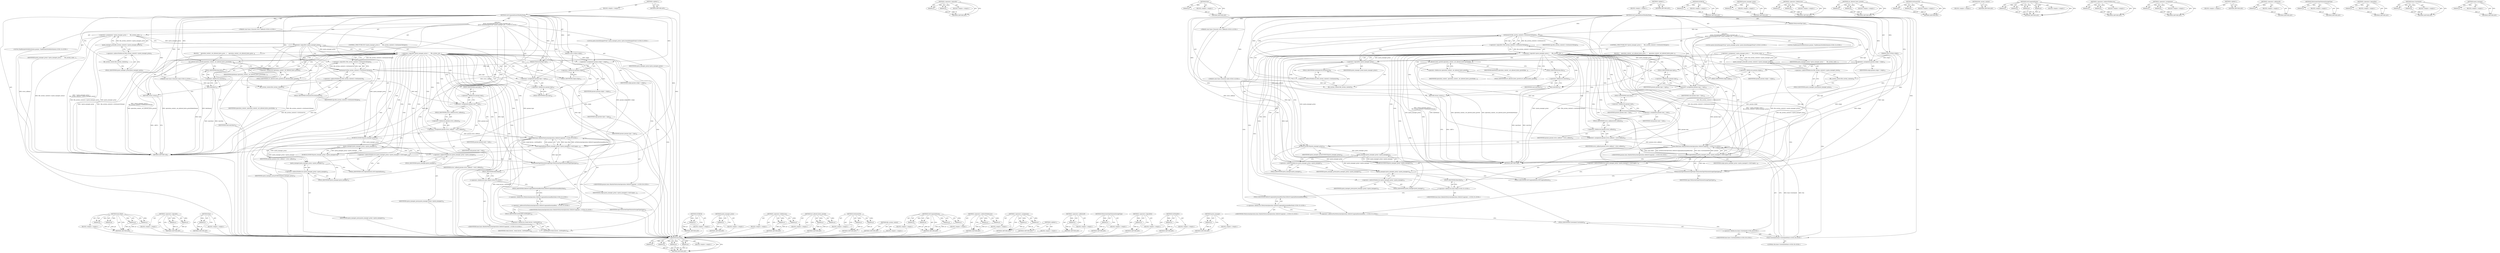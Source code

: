 digraph "quota_manager" {
vulnerable_185 [label=<(METHOD,base.Bind)>];
vulnerable_186 [label=<(PARAM,p1)>];
vulnerable_187 [label=<(PARAM,p2)>];
vulnerable_188 [label=<(PARAM,p3)>];
vulnerable_189 [label=<(PARAM,p4)>];
vulnerable_190 [label=<(BLOCK,&lt;empty&gt;,&lt;empty&gt;)>];
vulnerable_191 [label=<(METHOD_RETURN,ANY)>];
vulnerable_138 [label=<(METHOD,&lt;operator&gt;.logicalOr)>];
vulnerable_139 [label=<(PARAM,p1)>];
vulnerable_140 [label=<(PARAM,p2)>];
vulnerable_141 [label=<(BLOCK,&lt;empty&gt;,&lt;empty&gt;)>];
vulnerable_142 [label=<(METHOD_RETURN,ANY)>];
vulnerable_162 [label=<(METHOD,Run)>];
vulnerable_163 [label=<(PARAM,p1)>];
vulnerable_164 [label=<(BLOCK,&lt;empty&gt;,&lt;empty&gt;)>];
vulnerable_165 [label=<(METHOD_RETURN,ANY)>];
vulnerable_6 [label=<(METHOD,&lt;global&gt;)<SUB>1</SUB>>];
vulnerable_7 [label=<(BLOCK,&lt;empty&gt;,&lt;empty&gt;)<SUB>1</SUB>>];
vulnerable_8 [label=<(METHOD,GetUsageAndQuotaThenRunTask)<SUB>1</SUB>>];
vulnerable_9 [label=<(PARAM,const GURL&amp; origin)<SUB>2</SUB>>];
vulnerable_10 [label=<(PARAM,FileSystemType type)<SUB>2</SUB>>];
vulnerable_11 [label="<(PARAM,const base::Closure&amp; task)<SUB>3</SUB>>"];
vulnerable_12 [label="<(PARAM,const base::Closure&amp; error_callback)<SUB>4</SUB>>"];
vulnerable_13 [label="<(BLOCK,{
  quota::QuotaManagerProxy* quota_manager_pro...,{
  quota::QuotaManagerProxy* quota_manager_pro...)<SUB>4</SUB>>"];
vulnerable_14 [label="<(LOCAL,quota.QuotaManagerProxy* quota_manager_proxy: quota.QuotaManagerProxy*)<SUB>5</SUB>>"];
vulnerable_15 [label=<(&lt;operator&gt;.assignment,* quota_manager_proxy =
      file_system_conte...)<SUB>5</SUB>>];
vulnerable_16 [label=<(IDENTIFIER,quota_manager_proxy,* quota_manager_proxy =
      file_system_conte...)<SUB>5</SUB>>];
vulnerable_17 [label=<(quota_manager_proxy,file_system_context()-&gt;quota_manager_proxy())<SUB>6</SUB>>];
vulnerable_18 [label=<(&lt;operator&gt;.indirectFieldAccess,file_system_context()-&gt;quota_manager_proxy)<SUB>6</SUB>>];
vulnerable_19 [label=<(file_system_context,file_system_context())<SUB>6</SUB>>];
vulnerable_20 [label=<(FIELD_IDENTIFIER,quota_manager_proxy,quota_manager_proxy)<SUB>6</SUB>>];
vulnerable_21 [label=<(CONTROL_STRUCTURE,IF,if (!quota_manager_proxy ||
      !file_system_context()-&gt;GetQuotaUtil(type)))<SUB>7</SUB>>];
vulnerable_22 [label=<(&lt;operator&gt;.logicalOr,!quota_manager_proxy ||
      !file_system_cont...)<SUB>7</SUB>>];
vulnerable_23 [label=<(&lt;operator&gt;.logicalNot,!quota_manager_proxy)<SUB>7</SUB>>];
vulnerable_24 [label=<(IDENTIFIER,quota_manager_proxy,!quota_manager_proxy)<SUB>7</SUB>>];
vulnerable_25 [label=<(&lt;operator&gt;.logicalNot,!file_system_context()-&gt;GetQuotaUtil(type))<SUB>8</SUB>>];
vulnerable_26 [label=<(GetQuotaUtil,file_system_context()-&gt;GetQuotaUtil(type))<SUB>8</SUB>>];
vulnerable_27 [label=<(&lt;operator&gt;.indirectFieldAccess,file_system_context()-&gt;GetQuotaUtil)<SUB>8</SUB>>];
vulnerable_28 [label=<(file_system_context,file_system_context())<SUB>8</SUB>>];
vulnerable_29 [label=<(FIELD_IDENTIFIER,GetQuotaUtil,GetQuotaUtil)<SUB>8</SUB>>];
vulnerable_30 [label=<(IDENTIFIER,type,file_system_context()-&gt;GetQuotaUtil(type))<SUB>8</SUB>>];
vulnerable_31 [label=<(BLOCK,{
    operation_context_.set_allowed_bytes_grow...,{
    operation_context_.set_allowed_bytes_grow...)<SUB>8</SUB>>];
vulnerable_32 [label=<(set_allowed_bytes_growth,operation_context_.set_allowed_bytes_growth(kin...)<SUB>9</SUB>>];
vulnerable_33 [label=<(&lt;operator&gt;.fieldAccess,operation_context_.set_allowed_bytes_growth)<SUB>9</SUB>>];
vulnerable_34 [label=<(IDENTIFIER,operation_context_,operation_context_.set_allowed_bytes_growth(kin...)<SUB>9</SUB>>];
vulnerable_35 [label=<(FIELD_IDENTIFIER,set_allowed_bytes_growth,set_allowed_bytes_growth)<SUB>9</SUB>>];
vulnerable_36 [label=<(IDENTIFIER,kint64max,operation_context_.set_allowed_bytes_growth(kin...)<SUB>9</SUB>>];
vulnerable_37 [label=<(Run,task.Run())<SUB>10</SUB>>];
vulnerable_38 [label=<(&lt;operator&gt;.fieldAccess,task.Run)<SUB>10</SUB>>];
vulnerable_39 [label=<(IDENTIFIER,task,task.Run())<SUB>10</SUB>>];
vulnerable_40 [label=<(FIELD_IDENTIFIER,Run,Run)<SUB>10</SUB>>];
vulnerable_41 [label=<(RETURN,return;,return;)<SUB>11</SUB>>];
vulnerable_42 [label="<(LOCAL,TaskParamsForDidGetQuota params: TaskParamsForDidGetQuota)<SUB>14</SUB>>"];
vulnerable_43 [label=<(&lt;operator&gt;.assignment,params.origin = origin)<SUB>15</SUB>>];
vulnerable_44 [label=<(&lt;operator&gt;.fieldAccess,params.origin)<SUB>15</SUB>>];
vulnerable_45 [label=<(IDENTIFIER,params,params.origin = origin)<SUB>15</SUB>>];
vulnerable_46 [label=<(FIELD_IDENTIFIER,origin,origin)<SUB>15</SUB>>];
vulnerable_47 [label=<(IDENTIFIER,origin,params.origin = origin)<SUB>15</SUB>>];
vulnerable_48 [label=<(&lt;operator&gt;.assignment,params.type = type)<SUB>16</SUB>>];
vulnerable_49 [label=<(&lt;operator&gt;.fieldAccess,params.type)<SUB>16</SUB>>];
vulnerable_50 [label=<(IDENTIFIER,params,params.type = type)<SUB>16</SUB>>];
vulnerable_51 [label=<(FIELD_IDENTIFIER,type,type)<SUB>16</SUB>>];
vulnerable_52 [label=<(IDENTIFIER,type,params.type = type)<SUB>16</SUB>>];
vulnerable_53 [label=<(&lt;operator&gt;.assignment,params.task = task)<SUB>17</SUB>>];
vulnerable_54 [label=<(&lt;operator&gt;.fieldAccess,params.task)<SUB>17</SUB>>];
vulnerable_55 [label=<(IDENTIFIER,params,params.task = task)<SUB>17</SUB>>];
vulnerable_56 [label=<(FIELD_IDENTIFIER,task,task)<SUB>17</SUB>>];
vulnerable_57 [label=<(IDENTIFIER,task,params.task = task)<SUB>17</SUB>>];
vulnerable_58 [label=<(&lt;operator&gt;.assignment,params.error_callback = error_callback)<SUB>18</SUB>>];
vulnerable_59 [label=<(&lt;operator&gt;.fieldAccess,params.error_callback)<SUB>18</SUB>>];
vulnerable_60 [label=<(IDENTIFIER,params,params.error_callback = error_callback)<SUB>18</SUB>>];
vulnerable_61 [label=<(FIELD_IDENTIFIER,error_callback,error_callback)<SUB>18</SUB>>];
vulnerable_62 [label=<(IDENTIFIER,error_callback,params.error_callback = error_callback)<SUB>18</SUB>>];
vulnerable_63 [label=<(DCHECK,DCHECK(quota_manager_proxy))<SUB>20</SUB>>];
vulnerable_64 [label=<(IDENTIFIER,quota_manager_proxy,DCHECK(quota_manager_proxy))<SUB>20</SUB>>];
vulnerable_65 [label=<(DCHECK,DCHECK(quota_manager_proxy-&gt;quota_manager()))<SUB>21</SUB>>];
vulnerable_66 [label=<(quota_manager,quota_manager_proxy-&gt;quota_manager())<SUB>21</SUB>>];
vulnerable_67 [label=<(&lt;operator&gt;.indirectFieldAccess,quota_manager_proxy-&gt;quota_manager)<SUB>21</SUB>>];
vulnerable_68 [label=<(IDENTIFIER,quota_manager_proxy,quota_manager_proxy-&gt;quota_manager())<SUB>21</SUB>>];
vulnerable_69 [label=<(FIELD_IDENTIFIER,quota_manager,quota_manager)<SUB>21</SUB>>];
vulnerable_70 [label=<(GetUsageAndQuota,quota_manager_proxy-&gt;quota_manager()-&gt;GetUsageA...)<SUB>22</SUB>>];
vulnerable_71 [label=<(&lt;operator&gt;.indirectFieldAccess,quota_manager_proxy-&gt;quota_manager()-&gt;GetUsageA...)<SUB>22</SUB>>];
vulnerable_72 [label=<(quota_manager,quota_manager_proxy-&gt;quota_manager())<SUB>22</SUB>>];
vulnerable_73 [label=<(&lt;operator&gt;.indirectFieldAccess,quota_manager_proxy-&gt;quota_manager)<SUB>22</SUB>>];
vulnerable_74 [label=<(IDENTIFIER,quota_manager_proxy,quota_manager_proxy-&gt;quota_manager())<SUB>22</SUB>>];
vulnerable_75 [label=<(FIELD_IDENTIFIER,quota_manager,quota_manager)<SUB>22</SUB>>];
vulnerable_76 [label=<(FIELD_IDENTIFIER,GetUsageAndQuota,GetUsageAndQuota)<SUB>22</SUB>>];
vulnerable_77 [label=<(IDENTIFIER,origin,quota_manager_proxy-&gt;quota_manager()-&gt;GetUsageA...)<SUB>23</SUB>>];
vulnerable_78 [label=<(FileSystemTypeToQuotaStorageType,FileSystemTypeToQuotaStorageType(type))<SUB>24</SUB>>];
vulnerable_79 [label=<(IDENTIFIER,type,FileSystemTypeToQuotaStorageType(type))<SUB>24</SUB>>];
vulnerable_80 [label="<(base.Bind,base::Bind(&amp;FileSystemOperation::DidGetUsageAnd...)<SUB>25</SUB>>"];
vulnerable_81 [label="<(&lt;operator&gt;.fieldAccess,base::Bind)<SUB>25</SUB>>"];
vulnerable_82 [label="<(IDENTIFIER,base,base::Bind(&amp;FileSystemOperation::DidGetUsageAnd...)<SUB>25</SUB>>"];
vulnerable_83 [label=<(FIELD_IDENTIFIER,Bind,Bind)<SUB>25</SUB>>];
vulnerable_84 [label="<(&lt;operator&gt;.addressOf,&amp;FileSystemOperation::DidGetUsageAndQuotaAndRun...)<SUB>25</SUB>>"];
vulnerable_85 [label="<(&lt;operator&gt;.fieldAccess,FileSystemOperation::DidGetUsageAndQuotaAndRunTask)<SUB>25</SUB>>"];
vulnerable_86 [label="<(IDENTIFIER,FileSystemOperation,base::Bind(&amp;FileSystemOperation::DidGetUsageAnd...)<SUB>25</SUB>>"];
vulnerable_87 [label=<(FIELD_IDENTIFIER,DidGetUsageAndQuotaAndRunTask,DidGetUsageAndQuotaAndRunTask)<SUB>25</SUB>>];
vulnerable_88 [label="<(base.Unretained,base::Unretained(this))<SUB>26</SUB>>"];
vulnerable_89 [label="<(&lt;operator&gt;.fieldAccess,base::Unretained)<SUB>26</SUB>>"];
vulnerable_90 [label="<(IDENTIFIER,base,base::Unretained(this))<SUB>26</SUB>>"];
vulnerable_91 [label=<(FIELD_IDENTIFIER,Unretained,Unretained)<SUB>26</SUB>>];
vulnerable_92 [label="<(LITERAL,this,base::Unretained(this))<SUB>26</SUB>>"];
vulnerable_93 [label="<(IDENTIFIER,params,base::Bind(&amp;FileSystemOperation::DidGetUsageAnd...)<SUB>26</SUB>>"];
vulnerable_94 [label=<(METHOD_RETURN,void)<SUB>1</SUB>>];
vulnerable_96 [label=<(METHOD_RETURN,ANY)<SUB>1</SUB>>];
vulnerable_166 [label=<(METHOD,DCHECK)>];
vulnerable_167 [label=<(PARAM,p1)>];
vulnerable_168 [label=<(BLOCK,&lt;empty&gt;,&lt;empty&gt;)>];
vulnerable_169 [label=<(METHOD_RETURN,ANY)>];
vulnerable_126 [label=<(METHOD,quota_manager_proxy)>];
vulnerable_127 [label=<(PARAM,p1)>];
vulnerable_128 [label=<(BLOCK,&lt;empty&gt;,&lt;empty&gt;)>];
vulnerable_129 [label=<(METHOD_RETURN,ANY)>];
vulnerable_157 [label=<(METHOD,&lt;operator&gt;.fieldAccess)>];
vulnerable_158 [label=<(PARAM,p1)>];
vulnerable_159 [label=<(PARAM,p2)>];
vulnerable_160 [label=<(BLOCK,&lt;empty&gt;,&lt;empty&gt;)>];
vulnerable_161 [label=<(METHOD_RETURN,ANY)>];
vulnerable_152 [label=<(METHOD,set_allowed_bytes_growth)>];
vulnerable_153 [label=<(PARAM,p1)>];
vulnerable_154 [label=<(PARAM,p2)>];
vulnerable_155 [label=<(BLOCK,&lt;empty&gt;,&lt;empty&gt;)>];
vulnerable_156 [label=<(METHOD_RETURN,ANY)>];
vulnerable_147 [label=<(METHOD,GetQuotaUtil)>];
vulnerable_148 [label=<(PARAM,p1)>];
vulnerable_149 [label=<(PARAM,p2)>];
vulnerable_150 [label=<(BLOCK,&lt;empty&gt;,&lt;empty&gt;)>];
vulnerable_151 [label=<(METHOD_RETURN,ANY)>];
vulnerable_135 [label=<(METHOD,file_system_context)>];
vulnerable_136 [label=<(BLOCK,&lt;empty&gt;,&lt;empty&gt;)>];
vulnerable_137 [label=<(METHOD_RETURN,ANY)>];
vulnerable_174 [label=<(METHOD,GetUsageAndQuota)>];
vulnerable_175 [label=<(PARAM,p1)>];
vulnerable_176 [label=<(PARAM,p2)>];
vulnerable_177 [label=<(PARAM,p3)>];
vulnerable_178 [label=<(PARAM,p4)>];
vulnerable_179 [label=<(BLOCK,&lt;empty&gt;,&lt;empty&gt;)>];
vulnerable_180 [label=<(METHOD_RETURN,ANY)>];
vulnerable_130 [label=<(METHOD,&lt;operator&gt;.indirectFieldAccess)>];
vulnerable_131 [label=<(PARAM,p1)>];
vulnerable_132 [label=<(PARAM,p2)>];
vulnerable_133 [label=<(BLOCK,&lt;empty&gt;,&lt;empty&gt;)>];
vulnerable_134 [label=<(METHOD_RETURN,ANY)>];
vulnerable_121 [label=<(METHOD,&lt;operator&gt;.assignment)>];
vulnerable_122 [label=<(PARAM,p1)>];
vulnerable_123 [label=<(PARAM,p2)>];
vulnerable_124 [label=<(BLOCK,&lt;empty&gt;,&lt;empty&gt;)>];
vulnerable_125 [label=<(METHOD_RETURN,ANY)>];
vulnerable_115 [label=<(METHOD,&lt;global&gt;)<SUB>1</SUB>>];
vulnerable_116 [label=<(BLOCK,&lt;empty&gt;,&lt;empty&gt;)>];
vulnerable_117 [label=<(METHOD_RETURN,ANY)>];
vulnerable_192 [label=<(METHOD,&lt;operator&gt;.addressOf)>];
vulnerable_193 [label=<(PARAM,p1)>];
vulnerable_194 [label=<(BLOCK,&lt;empty&gt;,&lt;empty&gt;)>];
vulnerable_195 [label=<(METHOD_RETURN,ANY)>];
vulnerable_181 [label=<(METHOD,FileSystemTypeToQuotaStorageType)>];
vulnerable_182 [label=<(PARAM,p1)>];
vulnerable_183 [label=<(BLOCK,&lt;empty&gt;,&lt;empty&gt;)>];
vulnerable_184 [label=<(METHOD_RETURN,ANY)>];
vulnerable_143 [label=<(METHOD,&lt;operator&gt;.logicalNot)>];
vulnerable_144 [label=<(PARAM,p1)>];
vulnerable_145 [label=<(BLOCK,&lt;empty&gt;,&lt;empty&gt;)>];
vulnerable_146 [label=<(METHOD_RETURN,ANY)>];
vulnerable_196 [label=<(METHOD,base.Unretained)>];
vulnerable_197 [label=<(PARAM,p1)>];
vulnerable_198 [label=<(PARAM,p2)>];
vulnerable_199 [label=<(BLOCK,&lt;empty&gt;,&lt;empty&gt;)>];
vulnerable_200 [label=<(METHOD_RETURN,ANY)>];
vulnerable_170 [label=<(METHOD,quota_manager)>];
vulnerable_171 [label=<(PARAM,p1)>];
vulnerable_172 [label=<(BLOCK,&lt;empty&gt;,&lt;empty&gt;)>];
vulnerable_173 [label=<(METHOD_RETURN,ANY)>];
fixed_184 [label=<(METHOD,base.Bind)>];
fixed_185 [label=<(PARAM,p1)>];
fixed_186 [label=<(PARAM,p2)>];
fixed_187 [label=<(PARAM,p3)>];
fixed_188 [label=<(PARAM,p4)>];
fixed_189 [label=<(BLOCK,&lt;empty&gt;,&lt;empty&gt;)>];
fixed_190 [label=<(METHOD_RETURN,ANY)>];
fixed_137 [label=<(METHOD,&lt;operator&gt;.logicalOr)>];
fixed_138 [label=<(PARAM,p1)>];
fixed_139 [label=<(PARAM,p2)>];
fixed_140 [label=<(BLOCK,&lt;empty&gt;,&lt;empty&gt;)>];
fixed_141 [label=<(METHOD_RETURN,ANY)>];
fixed_161 [label=<(METHOD,Run)>];
fixed_162 [label=<(PARAM,p1)>];
fixed_163 [label=<(BLOCK,&lt;empty&gt;,&lt;empty&gt;)>];
fixed_164 [label=<(METHOD_RETURN,ANY)>];
fixed_6 [label=<(METHOD,&lt;global&gt;)<SUB>1</SUB>>];
fixed_7 [label=<(BLOCK,&lt;empty&gt;,&lt;empty&gt;)<SUB>1</SUB>>];
fixed_8 [label=<(METHOD,GetUsageAndQuotaThenRunTask)<SUB>1</SUB>>];
fixed_9 [label=<(PARAM,const GURL&amp; origin)<SUB>2</SUB>>];
fixed_10 [label=<(PARAM,FileSystemType type)<SUB>2</SUB>>];
fixed_11 [label="<(PARAM,const base::Closure&amp; task)<SUB>3</SUB>>"];
fixed_12 [label="<(PARAM,const base::Closure&amp; error_callback)<SUB>4</SUB>>"];
fixed_13 [label="<(BLOCK,{
  quota::QuotaManagerProxy* quota_manager_pro...,{
  quota::QuotaManagerProxy* quota_manager_pro...)<SUB>4</SUB>>"];
fixed_14 [label="<(LOCAL,quota.QuotaManagerProxy* quota_manager_proxy: quota.QuotaManagerProxy*)<SUB>5</SUB>>"];
fixed_15 [label=<(&lt;operator&gt;.assignment,* quota_manager_proxy =
      file_system_conte...)<SUB>5</SUB>>];
fixed_16 [label=<(IDENTIFIER,quota_manager_proxy,* quota_manager_proxy =
      file_system_conte...)<SUB>5</SUB>>];
fixed_17 [label=<(quota_manager_proxy,file_system_context()-&gt;quota_manager_proxy())<SUB>6</SUB>>];
fixed_18 [label=<(&lt;operator&gt;.indirectFieldAccess,file_system_context()-&gt;quota_manager_proxy)<SUB>6</SUB>>];
fixed_19 [label=<(file_system_context,file_system_context())<SUB>6</SUB>>];
fixed_20 [label=<(FIELD_IDENTIFIER,quota_manager_proxy,quota_manager_proxy)<SUB>6</SUB>>];
fixed_21 [label=<(CONTROL_STRUCTURE,IF,if (!quota_manager_proxy ||
      !file_system_context()-&gt;GetQuotaUtil(type)))<SUB>7</SUB>>];
fixed_22 [label=<(&lt;operator&gt;.logicalOr,!quota_manager_proxy ||
      !file_system_cont...)<SUB>7</SUB>>];
fixed_23 [label=<(&lt;operator&gt;.logicalNot,!quota_manager_proxy)<SUB>7</SUB>>];
fixed_24 [label=<(IDENTIFIER,quota_manager_proxy,!quota_manager_proxy)<SUB>7</SUB>>];
fixed_25 [label=<(&lt;operator&gt;.logicalNot,!file_system_context()-&gt;GetQuotaUtil(type))<SUB>8</SUB>>];
fixed_26 [label=<(GetQuotaUtil,file_system_context()-&gt;GetQuotaUtil(type))<SUB>8</SUB>>];
fixed_27 [label=<(&lt;operator&gt;.indirectFieldAccess,file_system_context()-&gt;GetQuotaUtil)<SUB>8</SUB>>];
fixed_28 [label=<(file_system_context,file_system_context())<SUB>8</SUB>>];
fixed_29 [label=<(FIELD_IDENTIFIER,GetQuotaUtil,GetQuotaUtil)<SUB>8</SUB>>];
fixed_30 [label=<(IDENTIFIER,type,file_system_context()-&gt;GetQuotaUtil(type))<SUB>8</SUB>>];
fixed_31 [label=<(BLOCK,{
    operation_context_.set_allowed_bytes_grow...,{
    operation_context_.set_allowed_bytes_grow...)<SUB>8</SUB>>];
fixed_32 [label=<(set_allowed_bytes_growth,operation_context_.set_allowed_bytes_growth(kin...)<SUB>9</SUB>>];
fixed_33 [label=<(&lt;operator&gt;.fieldAccess,operation_context_.set_allowed_bytes_growth)<SUB>9</SUB>>];
fixed_34 [label=<(IDENTIFIER,operation_context_,operation_context_.set_allowed_bytes_growth(kin...)<SUB>9</SUB>>];
fixed_35 [label=<(FIELD_IDENTIFIER,set_allowed_bytes_growth,set_allowed_bytes_growth)<SUB>9</SUB>>];
fixed_36 [label=<(IDENTIFIER,kint64max,operation_context_.set_allowed_bytes_growth(kin...)<SUB>9</SUB>>];
fixed_37 [label=<(Run,task.Run())<SUB>10</SUB>>];
fixed_38 [label=<(&lt;operator&gt;.fieldAccess,task.Run)<SUB>10</SUB>>];
fixed_39 [label=<(IDENTIFIER,task,task.Run())<SUB>10</SUB>>];
fixed_40 [label=<(FIELD_IDENTIFIER,Run,Run)<SUB>10</SUB>>];
fixed_41 [label=<(RETURN,return;,return;)<SUB>11</SUB>>];
fixed_42 [label="<(LOCAL,TaskParamsForDidGetQuota params: TaskParamsForDidGetQuota)<SUB>14</SUB>>"];
fixed_43 [label=<(&lt;operator&gt;.assignment,params.origin = origin)<SUB>15</SUB>>];
fixed_44 [label=<(&lt;operator&gt;.fieldAccess,params.origin)<SUB>15</SUB>>];
fixed_45 [label=<(IDENTIFIER,params,params.origin = origin)<SUB>15</SUB>>];
fixed_46 [label=<(FIELD_IDENTIFIER,origin,origin)<SUB>15</SUB>>];
fixed_47 [label=<(IDENTIFIER,origin,params.origin = origin)<SUB>15</SUB>>];
fixed_48 [label=<(&lt;operator&gt;.assignment,params.type = type)<SUB>16</SUB>>];
fixed_49 [label=<(&lt;operator&gt;.fieldAccess,params.type)<SUB>16</SUB>>];
fixed_50 [label=<(IDENTIFIER,params,params.type = type)<SUB>16</SUB>>];
fixed_51 [label=<(FIELD_IDENTIFIER,type,type)<SUB>16</SUB>>];
fixed_52 [label=<(IDENTIFIER,type,params.type = type)<SUB>16</SUB>>];
fixed_53 [label=<(&lt;operator&gt;.assignment,params.task = task)<SUB>17</SUB>>];
fixed_54 [label=<(&lt;operator&gt;.fieldAccess,params.task)<SUB>17</SUB>>];
fixed_55 [label=<(IDENTIFIER,params,params.task = task)<SUB>17</SUB>>];
fixed_56 [label=<(FIELD_IDENTIFIER,task,task)<SUB>17</SUB>>];
fixed_57 [label=<(IDENTIFIER,task,params.task = task)<SUB>17</SUB>>];
fixed_58 [label=<(&lt;operator&gt;.assignment,params.error_callback = error_callback)<SUB>18</SUB>>];
fixed_59 [label=<(&lt;operator&gt;.fieldAccess,params.error_callback)<SUB>18</SUB>>];
fixed_60 [label=<(IDENTIFIER,params,params.error_callback = error_callback)<SUB>18</SUB>>];
fixed_61 [label=<(FIELD_IDENTIFIER,error_callback,error_callback)<SUB>18</SUB>>];
fixed_62 [label=<(IDENTIFIER,error_callback,params.error_callback = error_callback)<SUB>18</SUB>>];
fixed_63 [label=<(DCHECK,DCHECK(quota_manager_proxy))<SUB>20</SUB>>];
fixed_64 [label=<(IDENTIFIER,quota_manager_proxy,DCHECK(quota_manager_proxy))<SUB>20</SUB>>];
fixed_65 [label=<(DCHECK,DCHECK(quota_manager_proxy-&gt;quota_manager()))<SUB>21</SUB>>];
fixed_66 [label=<(quota_manager,quota_manager_proxy-&gt;quota_manager())<SUB>21</SUB>>];
fixed_67 [label=<(&lt;operator&gt;.indirectFieldAccess,quota_manager_proxy-&gt;quota_manager)<SUB>21</SUB>>];
fixed_68 [label=<(IDENTIFIER,quota_manager_proxy,quota_manager_proxy-&gt;quota_manager())<SUB>21</SUB>>];
fixed_69 [label=<(FIELD_IDENTIFIER,quota_manager,quota_manager)<SUB>21</SUB>>];
fixed_70 [label=<(GetUsageAndQuota,quota_manager_proxy-&gt;quota_manager()-&gt;GetUsageA...)<SUB>22</SUB>>];
fixed_71 [label=<(&lt;operator&gt;.indirectFieldAccess,quota_manager_proxy-&gt;quota_manager()-&gt;GetUsageA...)<SUB>22</SUB>>];
fixed_72 [label=<(quota_manager,quota_manager_proxy-&gt;quota_manager())<SUB>22</SUB>>];
fixed_73 [label=<(&lt;operator&gt;.indirectFieldAccess,quota_manager_proxy-&gt;quota_manager)<SUB>22</SUB>>];
fixed_74 [label=<(IDENTIFIER,quota_manager_proxy,quota_manager_proxy-&gt;quota_manager())<SUB>22</SUB>>];
fixed_75 [label=<(FIELD_IDENTIFIER,quota_manager,quota_manager)<SUB>22</SUB>>];
fixed_76 [label=<(FIELD_IDENTIFIER,GetUsageAndQuota,GetUsageAndQuota)<SUB>22</SUB>>];
fixed_77 [label=<(IDENTIFIER,origin,quota_manager_proxy-&gt;quota_manager()-&gt;GetUsageA...)<SUB>23</SUB>>];
fixed_78 [label=<(FileSystemTypeToQuotaStorageType,FileSystemTypeToQuotaStorageType(type))<SUB>24</SUB>>];
fixed_79 [label=<(IDENTIFIER,type,FileSystemTypeToQuotaStorageType(type))<SUB>24</SUB>>];
fixed_80 [label="<(base.Bind,base::Bind(&amp;FileSystemOperation::DidGetUsageAnd...)<SUB>25</SUB>>"];
fixed_81 [label="<(&lt;operator&gt;.fieldAccess,base::Bind)<SUB>25</SUB>>"];
fixed_82 [label="<(IDENTIFIER,base,base::Bind(&amp;FileSystemOperation::DidGetUsageAnd...)<SUB>25</SUB>>"];
fixed_83 [label=<(FIELD_IDENTIFIER,Bind,Bind)<SUB>25</SUB>>];
fixed_84 [label="<(&lt;operator&gt;.addressOf,&amp;FileSystemOperation::DidGetUsageAndQuotaAndRun...)<SUB>25</SUB>>"];
fixed_85 [label="<(&lt;operator&gt;.fieldAccess,FileSystemOperation::DidGetUsageAndQuotaAndRunTask)<SUB>25</SUB>>"];
fixed_86 [label="<(IDENTIFIER,FileSystemOperation,base::Bind(&amp;FileSystemOperation::DidGetUsageAnd...)<SUB>25</SUB>>"];
fixed_87 [label=<(FIELD_IDENTIFIER,DidGetUsageAndQuotaAndRunTask,DidGetUsageAndQuotaAndRunTask)<SUB>25</SUB>>];
fixed_88 [label=<(GetWeakPtr,weak_factory_.GetWeakPtr())<SUB>26</SUB>>];
fixed_89 [label=<(&lt;operator&gt;.fieldAccess,weak_factory_.GetWeakPtr)<SUB>26</SUB>>];
fixed_90 [label=<(IDENTIFIER,weak_factory_,weak_factory_.GetWeakPtr())<SUB>26</SUB>>];
fixed_91 [label=<(FIELD_IDENTIFIER,GetWeakPtr,GetWeakPtr)<SUB>26</SUB>>];
fixed_92 [label="<(IDENTIFIER,params,base::Bind(&amp;FileSystemOperation::DidGetUsageAnd...)<SUB>26</SUB>>"];
fixed_93 [label=<(METHOD_RETURN,void)<SUB>1</SUB>>];
fixed_95 [label=<(METHOD_RETURN,ANY)<SUB>1</SUB>>];
fixed_165 [label=<(METHOD,DCHECK)>];
fixed_166 [label=<(PARAM,p1)>];
fixed_167 [label=<(BLOCK,&lt;empty&gt;,&lt;empty&gt;)>];
fixed_168 [label=<(METHOD_RETURN,ANY)>];
fixed_125 [label=<(METHOD,quota_manager_proxy)>];
fixed_126 [label=<(PARAM,p1)>];
fixed_127 [label=<(BLOCK,&lt;empty&gt;,&lt;empty&gt;)>];
fixed_128 [label=<(METHOD_RETURN,ANY)>];
fixed_156 [label=<(METHOD,&lt;operator&gt;.fieldAccess)>];
fixed_157 [label=<(PARAM,p1)>];
fixed_158 [label=<(PARAM,p2)>];
fixed_159 [label=<(BLOCK,&lt;empty&gt;,&lt;empty&gt;)>];
fixed_160 [label=<(METHOD_RETURN,ANY)>];
fixed_151 [label=<(METHOD,set_allowed_bytes_growth)>];
fixed_152 [label=<(PARAM,p1)>];
fixed_153 [label=<(PARAM,p2)>];
fixed_154 [label=<(BLOCK,&lt;empty&gt;,&lt;empty&gt;)>];
fixed_155 [label=<(METHOD_RETURN,ANY)>];
fixed_146 [label=<(METHOD,GetQuotaUtil)>];
fixed_147 [label=<(PARAM,p1)>];
fixed_148 [label=<(PARAM,p2)>];
fixed_149 [label=<(BLOCK,&lt;empty&gt;,&lt;empty&gt;)>];
fixed_150 [label=<(METHOD_RETURN,ANY)>];
fixed_134 [label=<(METHOD,file_system_context)>];
fixed_135 [label=<(BLOCK,&lt;empty&gt;,&lt;empty&gt;)>];
fixed_136 [label=<(METHOD_RETURN,ANY)>];
fixed_173 [label=<(METHOD,GetUsageAndQuota)>];
fixed_174 [label=<(PARAM,p1)>];
fixed_175 [label=<(PARAM,p2)>];
fixed_176 [label=<(PARAM,p3)>];
fixed_177 [label=<(PARAM,p4)>];
fixed_178 [label=<(BLOCK,&lt;empty&gt;,&lt;empty&gt;)>];
fixed_179 [label=<(METHOD_RETURN,ANY)>];
fixed_129 [label=<(METHOD,&lt;operator&gt;.indirectFieldAccess)>];
fixed_130 [label=<(PARAM,p1)>];
fixed_131 [label=<(PARAM,p2)>];
fixed_132 [label=<(BLOCK,&lt;empty&gt;,&lt;empty&gt;)>];
fixed_133 [label=<(METHOD_RETURN,ANY)>];
fixed_120 [label=<(METHOD,&lt;operator&gt;.assignment)>];
fixed_121 [label=<(PARAM,p1)>];
fixed_122 [label=<(PARAM,p2)>];
fixed_123 [label=<(BLOCK,&lt;empty&gt;,&lt;empty&gt;)>];
fixed_124 [label=<(METHOD_RETURN,ANY)>];
fixed_114 [label=<(METHOD,&lt;global&gt;)<SUB>1</SUB>>];
fixed_115 [label=<(BLOCK,&lt;empty&gt;,&lt;empty&gt;)>];
fixed_116 [label=<(METHOD_RETURN,ANY)>];
fixed_191 [label=<(METHOD,&lt;operator&gt;.addressOf)>];
fixed_192 [label=<(PARAM,p1)>];
fixed_193 [label=<(BLOCK,&lt;empty&gt;,&lt;empty&gt;)>];
fixed_194 [label=<(METHOD_RETURN,ANY)>];
fixed_180 [label=<(METHOD,FileSystemTypeToQuotaStorageType)>];
fixed_181 [label=<(PARAM,p1)>];
fixed_182 [label=<(BLOCK,&lt;empty&gt;,&lt;empty&gt;)>];
fixed_183 [label=<(METHOD_RETURN,ANY)>];
fixed_142 [label=<(METHOD,&lt;operator&gt;.logicalNot)>];
fixed_143 [label=<(PARAM,p1)>];
fixed_144 [label=<(BLOCK,&lt;empty&gt;,&lt;empty&gt;)>];
fixed_145 [label=<(METHOD_RETURN,ANY)>];
fixed_195 [label=<(METHOD,GetWeakPtr)>];
fixed_196 [label=<(PARAM,p1)>];
fixed_197 [label=<(BLOCK,&lt;empty&gt;,&lt;empty&gt;)>];
fixed_198 [label=<(METHOD_RETURN,ANY)>];
fixed_169 [label=<(METHOD,quota_manager)>];
fixed_170 [label=<(PARAM,p1)>];
fixed_171 [label=<(BLOCK,&lt;empty&gt;,&lt;empty&gt;)>];
fixed_172 [label=<(METHOD_RETURN,ANY)>];
vulnerable_185 -> vulnerable_186  [key=0, label="AST: "];
vulnerable_185 -> vulnerable_186  [key=1, label="DDG: "];
vulnerable_185 -> vulnerable_190  [key=0, label="AST: "];
vulnerable_185 -> vulnerable_187  [key=0, label="AST: "];
vulnerable_185 -> vulnerable_187  [key=1, label="DDG: "];
vulnerable_185 -> vulnerable_191  [key=0, label="AST: "];
vulnerable_185 -> vulnerable_191  [key=1, label="CFG: "];
vulnerable_185 -> vulnerable_188  [key=0, label="AST: "];
vulnerable_185 -> vulnerable_188  [key=1, label="DDG: "];
vulnerable_185 -> vulnerable_189  [key=0, label="AST: "];
vulnerable_185 -> vulnerable_189  [key=1, label="DDG: "];
vulnerable_186 -> vulnerable_191  [key=0, label="DDG: p1"];
vulnerable_187 -> vulnerable_191  [key=0, label="DDG: p2"];
vulnerable_188 -> vulnerable_191  [key=0, label="DDG: p3"];
vulnerable_189 -> vulnerable_191  [key=0, label="DDG: p4"];
vulnerable_138 -> vulnerable_139  [key=0, label="AST: "];
vulnerable_138 -> vulnerable_139  [key=1, label="DDG: "];
vulnerable_138 -> vulnerable_141  [key=0, label="AST: "];
vulnerable_138 -> vulnerable_140  [key=0, label="AST: "];
vulnerable_138 -> vulnerable_140  [key=1, label="DDG: "];
vulnerable_138 -> vulnerable_142  [key=0, label="AST: "];
vulnerable_138 -> vulnerable_142  [key=1, label="CFG: "];
vulnerable_139 -> vulnerable_142  [key=0, label="DDG: p1"];
vulnerable_140 -> vulnerable_142  [key=0, label="DDG: p2"];
vulnerable_162 -> vulnerable_163  [key=0, label="AST: "];
vulnerable_162 -> vulnerable_163  [key=1, label="DDG: "];
vulnerable_162 -> vulnerable_164  [key=0, label="AST: "];
vulnerable_162 -> vulnerable_165  [key=0, label="AST: "];
vulnerable_162 -> vulnerable_165  [key=1, label="CFG: "];
vulnerable_163 -> vulnerable_165  [key=0, label="DDG: p1"];
vulnerable_6 -> vulnerable_7  [key=0, label="AST: "];
vulnerable_6 -> vulnerable_96  [key=0, label="AST: "];
vulnerable_6 -> vulnerable_96  [key=1, label="CFG: "];
vulnerable_7 -> vulnerable_8  [key=0, label="AST: "];
vulnerable_8 -> vulnerable_9  [key=0, label="AST: "];
vulnerable_8 -> vulnerable_9  [key=1, label="DDG: "];
vulnerable_8 -> vulnerable_10  [key=0, label="AST: "];
vulnerable_8 -> vulnerable_10  [key=1, label="DDG: "];
vulnerable_8 -> vulnerable_11  [key=0, label="AST: "];
vulnerable_8 -> vulnerable_11  [key=1, label="DDG: "];
vulnerable_8 -> vulnerable_12  [key=0, label="AST: "];
vulnerable_8 -> vulnerable_12  [key=1, label="DDG: "];
vulnerable_8 -> vulnerable_13  [key=0, label="AST: "];
vulnerable_8 -> vulnerable_94  [key=0, label="AST: "];
vulnerable_8 -> vulnerable_19  [key=0, label="CFG: "];
vulnerable_8 -> vulnerable_43  [key=0, label="DDG: "];
vulnerable_8 -> vulnerable_48  [key=0, label="DDG: "];
vulnerable_8 -> vulnerable_53  [key=0, label="DDG: "];
vulnerable_8 -> vulnerable_58  [key=0, label="DDG: "];
vulnerable_8 -> vulnerable_63  [key=0, label="DDG: "];
vulnerable_8 -> vulnerable_70  [key=0, label="DDG: "];
vulnerable_8 -> vulnerable_41  [key=0, label="DDG: "];
vulnerable_8 -> vulnerable_78  [key=0, label="DDG: "];
vulnerable_8 -> vulnerable_80  [key=0, label="DDG: "];
vulnerable_8 -> vulnerable_23  [key=0, label="DDG: "];
vulnerable_8 -> vulnerable_32  [key=0, label="DDG: "];
vulnerable_8 -> vulnerable_88  [key=0, label="DDG: "];
vulnerable_8 -> vulnerable_26  [key=0, label="DDG: "];
vulnerable_9 -> vulnerable_94  [key=0, label="DDG: origin"];
vulnerable_9 -> vulnerable_43  [key=0, label="DDG: origin"];
vulnerable_9 -> vulnerable_70  [key=0, label="DDG: origin"];
vulnerable_10 -> vulnerable_94  [key=0, label="DDG: type"];
vulnerable_10 -> vulnerable_48  [key=0, label="DDG: type"];
vulnerable_10 -> vulnerable_78  [key=0, label="DDG: type"];
vulnerable_10 -> vulnerable_26  [key=0, label="DDG: type"];
vulnerable_11 -> vulnerable_94  [key=0, label="DDG: task"];
vulnerable_11 -> vulnerable_53  [key=0, label="DDG: task"];
vulnerable_11 -> vulnerable_37  [key=0, label="DDG: task"];
vulnerable_12 -> vulnerable_94  [key=0, label="DDG: error_callback"];
vulnerable_12 -> vulnerable_58  [key=0, label="DDG: error_callback"];
vulnerable_13 -> vulnerable_14  [key=0, label="AST: "];
vulnerable_13 -> vulnerable_15  [key=0, label="AST: "];
vulnerable_13 -> vulnerable_21  [key=0, label="AST: "];
vulnerable_13 -> vulnerable_42  [key=0, label="AST: "];
vulnerable_13 -> vulnerable_43  [key=0, label="AST: "];
vulnerable_13 -> vulnerable_48  [key=0, label="AST: "];
vulnerable_13 -> vulnerable_53  [key=0, label="AST: "];
vulnerable_13 -> vulnerable_58  [key=0, label="AST: "];
vulnerable_13 -> vulnerable_63  [key=0, label="AST: "];
vulnerable_13 -> vulnerable_65  [key=0, label="AST: "];
vulnerable_13 -> vulnerable_70  [key=0, label="AST: "];
vulnerable_15 -> vulnerable_16  [key=0, label="AST: "];
vulnerable_15 -> vulnerable_17  [key=0, label="AST: "];
vulnerable_15 -> vulnerable_23  [key=0, label="CFG: "];
vulnerable_15 -> vulnerable_23  [key=1, label="DDG: quota_manager_proxy"];
vulnerable_15 -> vulnerable_94  [key=0, label="DDG: file_system_context()-&gt;quota_manager_proxy()"];
vulnerable_15 -> vulnerable_94  [key=1, label="DDG: * quota_manager_proxy =
      file_system_context()-&gt;quota_manager_proxy()"];
vulnerable_17 -> vulnerable_18  [key=0, label="AST: "];
vulnerable_17 -> vulnerable_15  [key=0, label="CFG: "];
vulnerable_17 -> vulnerable_15  [key=1, label="DDG: file_system_context()-&gt;quota_manager_proxy"];
vulnerable_17 -> vulnerable_94  [key=0, label="DDG: file_system_context()-&gt;quota_manager_proxy"];
vulnerable_18 -> vulnerable_19  [key=0, label="AST: "];
vulnerable_18 -> vulnerable_20  [key=0, label="AST: "];
vulnerable_18 -> vulnerable_17  [key=0, label="CFG: "];
vulnerable_19 -> vulnerable_20  [key=0, label="CFG: "];
vulnerable_20 -> vulnerable_18  [key=0, label="CFG: "];
vulnerable_21 -> vulnerable_22  [key=0, label="AST: "];
vulnerable_21 -> vulnerable_31  [key=0, label="AST: "];
vulnerable_22 -> vulnerable_23  [key=0, label="AST: "];
vulnerable_22 -> vulnerable_25  [key=0, label="AST: "];
vulnerable_22 -> vulnerable_35  [key=0, label="CFG: "];
vulnerable_22 -> vulnerable_35  [key=1, label="CDG: "];
vulnerable_22 -> vulnerable_46  [key=0, label="CFG: "];
vulnerable_22 -> vulnerable_46  [key=1, label="CDG: "];
vulnerable_22 -> vulnerable_94  [key=0, label="DDG: !quota_manager_proxy"];
vulnerable_22 -> vulnerable_94  [key=1, label="DDG: !file_system_context()-&gt;GetQuotaUtil(type)"];
vulnerable_22 -> vulnerable_94  [key=2, label="DDG: !quota_manager_proxy ||
      !file_system_context()-&gt;GetQuotaUtil(type)"];
vulnerable_22 -> vulnerable_48  [key=0, label="CDG: "];
vulnerable_22 -> vulnerable_32  [key=0, label="CDG: "];
vulnerable_22 -> vulnerable_49  [key=0, label="CDG: "];
vulnerable_22 -> vulnerable_73  [key=0, label="CDG: "];
vulnerable_22 -> vulnerable_51  [key=0, label="CDG: "];
vulnerable_22 -> vulnerable_89  [key=0, label="CDG: "];
vulnerable_22 -> vulnerable_66  [key=0, label="CDG: "];
vulnerable_22 -> vulnerable_75  [key=0, label="CDG: "];
vulnerable_22 -> vulnerable_37  [key=0, label="CDG: "];
vulnerable_22 -> vulnerable_81  [key=0, label="CDG: "];
vulnerable_22 -> vulnerable_84  [key=0, label="CDG: "];
vulnerable_22 -> vulnerable_85  [key=0, label="CDG: "];
vulnerable_22 -> vulnerable_38  [key=0, label="CDG: "];
vulnerable_22 -> vulnerable_72  [key=0, label="CDG: "];
vulnerable_22 -> vulnerable_56  [key=0, label="CDG: "];
vulnerable_22 -> vulnerable_69  [key=0, label="CDG: "];
vulnerable_22 -> vulnerable_67  [key=0, label="CDG: "];
vulnerable_22 -> vulnerable_40  [key=0, label="CDG: "];
vulnerable_22 -> vulnerable_76  [key=0, label="CDG: "];
vulnerable_22 -> vulnerable_65  [key=0, label="CDG: "];
vulnerable_22 -> vulnerable_59  [key=0, label="CDG: "];
vulnerable_22 -> vulnerable_87  [key=0, label="CDG: "];
vulnerable_22 -> vulnerable_91  [key=0, label="CDG: "];
vulnerable_22 -> vulnerable_44  [key=0, label="CDG: "];
vulnerable_22 -> vulnerable_54  [key=0, label="CDG: "];
vulnerable_22 -> vulnerable_43  [key=0, label="CDG: "];
vulnerable_22 -> vulnerable_80  [key=0, label="CDG: "];
vulnerable_22 -> vulnerable_58  [key=0, label="CDG: "];
vulnerable_22 -> vulnerable_33  [key=0, label="CDG: "];
vulnerable_22 -> vulnerable_61  [key=0, label="CDG: "];
vulnerable_22 -> vulnerable_83  [key=0, label="CDG: "];
vulnerable_22 -> vulnerable_71  [key=0, label="CDG: "];
vulnerable_22 -> vulnerable_53  [key=0, label="CDG: "];
vulnerable_22 -> vulnerable_88  [key=0, label="CDG: "];
vulnerable_22 -> vulnerable_41  [key=0, label="CDG: "];
vulnerable_22 -> vulnerable_70  [key=0, label="CDG: "];
vulnerable_22 -> vulnerable_63  [key=0, label="CDG: "];
vulnerable_22 -> vulnerable_78  [key=0, label="CDG: "];
vulnerable_23 -> vulnerable_24  [key=0, label="AST: "];
vulnerable_23 -> vulnerable_28  [key=0, label="CFG: "];
vulnerable_23 -> vulnerable_28  [key=1, label="CDG: "];
vulnerable_23 -> vulnerable_22  [key=0, label="CFG: "];
vulnerable_23 -> vulnerable_22  [key=1, label="DDG: quota_manager_proxy"];
vulnerable_23 -> vulnerable_94  [key=0, label="DDG: quota_manager_proxy"];
vulnerable_23 -> vulnerable_63  [key=0, label="DDG: quota_manager_proxy"];
vulnerable_23 -> vulnerable_26  [key=0, label="CDG: "];
vulnerable_23 -> vulnerable_25  [key=0, label="CDG: "];
vulnerable_23 -> vulnerable_27  [key=0, label="CDG: "];
vulnerable_23 -> vulnerable_29  [key=0, label="CDG: "];
vulnerable_25 -> vulnerable_26  [key=0, label="AST: "];
vulnerable_25 -> vulnerable_22  [key=0, label="CFG: "];
vulnerable_25 -> vulnerable_22  [key=1, label="DDG: file_system_context()-&gt;GetQuotaUtil(type)"];
vulnerable_25 -> vulnerable_94  [key=0, label="DDG: file_system_context()-&gt;GetQuotaUtil(type)"];
vulnerable_26 -> vulnerable_27  [key=0, label="AST: "];
vulnerable_26 -> vulnerable_30  [key=0, label="AST: "];
vulnerable_26 -> vulnerable_25  [key=0, label="CFG: "];
vulnerable_26 -> vulnerable_25  [key=1, label="DDG: file_system_context()-&gt;GetQuotaUtil"];
vulnerable_26 -> vulnerable_25  [key=2, label="DDG: type"];
vulnerable_26 -> vulnerable_94  [key=0, label="DDG: file_system_context()-&gt;GetQuotaUtil"];
vulnerable_26 -> vulnerable_94  [key=1, label="DDG: type"];
vulnerable_26 -> vulnerable_48  [key=0, label="DDG: type"];
vulnerable_26 -> vulnerable_78  [key=0, label="DDG: type"];
vulnerable_27 -> vulnerable_28  [key=0, label="AST: "];
vulnerable_27 -> vulnerable_29  [key=0, label="AST: "];
vulnerable_27 -> vulnerable_26  [key=0, label="CFG: "];
vulnerable_28 -> vulnerable_29  [key=0, label="CFG: "];
vulnerable_29 -> vulnerable_27  [key=0, label="CFG: "];
vulnerable_31 -> vulnerable_32  [key=0, label="AST: "];
vulnerable_31 -> vulnerable_37  [key=0, label="AST: "];
vulnerable_31 -> vulnerable_41  [key=0, label="AST: "];
vulnerable_32 -> vulnerable_33  [key=0, label="AST: "];
vulnerable_32 -> vulnerable_36  [key=0, label="AST: "];
vulnerable_32 -> vulnerable_40  [key=0, label="CFG: "];
vulnerable_32 -> vulnerable_94  [key=0, label="DDG: operation_context_.set_allowed_bytes_growth"];
vulnerable_32 -> vulnerable_94  [key=1, label="DDG: operation_context_.set_allowed_bytes_growth(kint64max)"];
vulnerable_32 -> vulnerable_94  [key=2, label="DDG: kint64max"];
vulnerable_33 -> vulnerable_34  [key=0, label="AST: "];
vulnerable_33 -> vulnerable_35  [key=0, label="AST: "];
vulnerable_33 -> vulnerable_32  [key=0, label="CFG: "];
vulnerable_35 -> vulnerable_33  [key=0, label="CFG: "];
vulnerable_37 -> vulnerable_38  [key=0, label="AST: "];
vulnerable_37 -> vulnerable_41  [key=0, label="CFG: "];
vulnerable_37 -> vulnerable_94  [key=0, label="DDG: task.Run"];
vulnerable_37 -> vulnerable_94  [key=1, label="DDG: task.Run()"];
vulnerable_38 -> vulnerable_39  [key=0, label="AST: "];
vulnerable_38 -> vulnerable_40  [key=0, label="AST: "];
vulnerable_38 -> vulnerable_37  [key=0, label="CFG: "];
vulnerable_40 -> vulnerable_38  [key=0, label="CFG: "];
vulnerable_41 -> vulnerable_94  [key=0, label="CFG: "];
vulnerable_41 -> vulnerable_94  [key=1, label="DDG: &lt;RET&gt;"];
vulnerable_43 -> vulnerable_44  [key=0, label="AST: "];
vulnerable_43 -> vulnerable_47  [key=0, label="AST: "];
vulnerable_43 -> vulnerable_51  [key=0, label="CFG: "];
vulnerable_43 -> vulnerable_80  [key=0, label="DDG: params.origin"];
vulnerable_44 -> vulnerable_45  [key=0, label="AST: "];
vulnerable_44 -> vulnerable_46  [key=0, label="AST: "];
vulnerable_44 -> vulnerable_43  [key=0, label="CFG: "];
vulnerable_46 -> vulnerable_44  [key=0, label="CFG: "];
vulnerable_48 -> vulnerable_49  [key=0, label="AST: "];
vulnerable_48 -> vulnerable_52  [key=0, label="AST: "];
vulnerable_48 -> vulnerable_56  [key=0, label="CFG: "];
vulnerable_48 -> vulnerable_80  [key=0, label="DDG: params.type"];
vulnerable_49 -> vulnerable_50  [key=0, label="AST: "];
vulnerable_49 -> vulnerable_51  [key=0, label="AST: "];
vulnerable_49 -> vulnerable_48  [key=0, label="CFG: "];
vulnerable_51 -> vulnerable_49  [key=0, label="CFG: "];
vulnerable_53 -> vulnerable_54  [key=0, label="AST: "];
vulnerable_53 -> vulnerable_57  [key=0, label="AST: "];
vulnerable_53 -> vulnerable_61  [key=0, label="CFG: "];
vulnerable_53 -> vulnerable_80  [key=0, label="DDG: params.task"];
vulnerable_54 -> vulnerable_55  [key=0, label="AST: "];
vulnerable_54 -> vulnerable_56  [key=0, label="AST: "];
vulnerable_54 -> vulnerable_53  [key=0, label="CFG: "];
vulnerable_56 -> vulnerable_54  [key=0, label="CFG: "];
vulnerable_58 -> vulnerable_59  [key=0, label="AST: "];
vulnerable_58 -> vulnerable_62  [key=0, label="AST: "];
vulnerable_58 -> vulnerable_63  [key=0, label="CFG: "];
vulnerable_58 -> vulnerable_80  [key=0, label="DDG: params.error_callback"];
vulnerable_59 -> vulnerable_60  [key=0, label="AST: "];
vulnerable_59 -> vulnerable_61  [key=0, label="AST: "];
vulnerable_59 -> vulnerable_58  [key=0, label="CFG: "];
vulnerable_61 -> vulnerable_59  [key=0, label="CFG: "];
vulnerable_63 -> vulnerable_64  [key=0, label="AST: "];
vulnerable_63 -> vulnerable_69  [key=0, label="CFG: "];
vulnerable_63 -> vulnerable_66  [key=0, label="DDG: quota_manager_proxy"];
vulnerable_63 -> vulnerable_72  [key=0, label="DDG: quota_manager_proxy"];
vulnerable_65 -> vulnerable_66  [key=0, label="AST: "];
vulnerable_65 -> vulnerable_75  [key=0, label="CFG: "];
vulnerable_66 -> vulnerable_67  [key=0, label="AST: "];
vulnerable_66 -> vulnerable_65  [key=0, label="CFG: "];
vulnerable_66 -> vulnerable_65  [key=1, label="DDG: quota_manager_proxy-&gt;quota_manager"];
vulnerable_66 -> vulnerable_72  [key=0, label="DDG: quota_manager_proxy-&gt;quota_manager"];
vulnerable_67 -> vulnerable_68  [key=0, label="AST: "];
vulnerable_67 -> vulnerable_69  [key=0, label="AST: "];
vulnerable_67 -> vulnerable_66  [key=0, label="CFG: "];
vulnerable_69 -> vulnerable_67  [key=0, label="CFG: "];
vulnerable_70 -> vulnerable_71  [key=0, label="AST: "];
vulnerable_70 -> vulnerable_77  [key=0, label="AST: "];
vulnerable_70 -> vulnerable_78  [key=0, label="AST: "];
vulnerable_70 -> vulnerable_80  [key=0, label="AST: "];
vulnerable_70 -> vulnerable_94  [key=0, label="CFG: "];
vulnerable_71 -> vulnerable_72  [key=0, label="AST: "];
vulnerable_71 -> vulnerable_76  [key=0, label="AST: "];
vulnerable_71 -> vulnerable_78  [key=0, label="CFG: "];
vulnerable_72 -> vulnerable_73  [key=0, label="AST: "];
vulnerable_72 -> vulnerable_76  [key=0, label="CFG: "];
vulnerable_73 -> vulnerable_74  [key=0, label="AST: "];
vulnerable_73 -> vulnerable_75  [key=0, label="AST: "];
vulnerable_73 -> vulnerable_72  [key=0, label="CFG: "];
vulnerable_75 -> vulnerable_73  [key=0, label="CFG: "];
vulnerable_76 -> vulnerable_71  [key=0, label="CFG: "];
vulnerable_78 -> vulnerable_79  [key=0, label="AST: "];
vulnerable_78 -> vulnerable_83  [key=0, label="CFG: "];
vulnerable_78 -> vulnerable_70  [key=0, label="DDG: type"];
vulnerable_80 -> vulnerable_81  [key=0, label="AST: "];
vulnerable_80 -> vulnerable_84  [key=0, label="AST: "];
vulnerable_80 -> vulnerable_88  [key=0, label="AST: "];
vulnerable_80 -> vulnerable_93  [key=0, label="AST: "];
vulnerable_80 -> vulnerable_70  [key=0, label="CFG: "];
vulnerable_80 -> vulnerable_70  [key=1, label="DDG: base::Bind"];
vulnerable_80 -> vulnerable_70  [key=2, label="DDG: &amp;FileSystemOperation::DidGetUsageAndQuotaAndRunTask"];
vulnerable_80 -> vulnerable_70  [key=3, label="DDG: base::Unretained(this)"];
vulnerable_80 -> vulnerable_70  [key=4, label="DDG: params"];
vulnerable_81 -> vulnerable_82  [key=0, label="AST: "];
vulnerable_81 -> vulnerable_83  [key=0, label="AST: "];
vulnerable_81 -> vulnerable_87  [key=0, label="CFG: "];
vulnerable_83 -> vulnerable_81  [key=0, label="CFG: "];
vulnerable_84 -> vulnerable_85  [key=0, label="AST: "];
vulnerable_84 -> vulnerable_91  [key=0, label="CFG: "];
vulnerable_85 -> vulnerable_86  [key=0, label="AST: "];
vulnerable_85 -> vulnerable_87  [key=0, label="AST: "];
vulnerable_85 -> vulnerable_84  [key=0, label="CFG: "];
vulnerable_87 -> vulnerable_85  [key=0, label="CFG: "];
vulnerable_88 -> vulnerable_89  [key=0, label="AST: "];
vulnerable_88 -> vulnerable_92  [key=0, label="AST: "];
vulnerable_88 -> vulnerable_80  [key=0, label="CFG: "];
vulnerable_88 -> vulnerable_80  [key=1, label="DDG: base::Unretained"];
vulnerable_88 -> vulnerable_80  [key=2, label="DDG: this"];
vulnerable_89 -> vulnerable_90  [key=0, label="AST: "];
vulnerable_89 -> vulnerable_91  [key=0, label="AST: "];
vulnerable_89 -> vulnerable_88  [key=0, label="CFG: "];
vulnerable_91 -> vulnerable_89  [key=0, label="CFG: "];
vulnerable_166 -> vulnerable_167  [key=0, label="AST: "];
vulnerable_166 -> vulnerable_167  [key=1, label="DDG: "];
vulnerable_166 -> vulnerable_168  [key=0, label="AST: "];
vulnerable_166 -> vulnerable_169  [key=0, label="AST: "];
vulnerable_166 -> vulnerable_169  [key=1, label="CFG: "];
vulnerable_167 -> vulnerable_169  [key=0, label="DDG: p1"];
vulnerable_126 -> vulnerable_127  [key=0, label="AST: "];
vulnerable_126 -> vulnerable_127  [key=1, label="DDG: "];
vulnerable_126 -> vulnerable_128  [key=0, label="AST: "];
vulnerable_126 -> vulnerable_129  [key=0, label="AST: "];
vulnerable_126 -> vulnerable_129  [key=1, label="CFG: "];
vulnerable_127 -> vulnerable_129  [key=0, label="DDG: p1"];
vulnerable_157 -> vulnerable_158  [key=0, label="AST: "];
vulnerable_157 -> vulnerable_158  [key=1, label="DDG: "];
vulnerable_157 -> vulnerable_160  [key=0, label="AST: "];
vulnerable_157 -> vulnerable_159  [key=0, label="AST: "];
vulnerable_157 -> vulnerable_159  [key=1, label="DDG: "];
vulnerable_157 -> vulnerable_161  [key=0, label="AST: "];
vulnerable_157 -> vulnerable_161  [key=1, label="CFG: "];
vulnerable_158 -> vulnerable_161  [key=0, label="DDG: p1"];
vulnerable_159 -> vulnerable_161  [key=0, label="DDG: p2"];
vulnerable_152 -> vulnerable_153  [key=0, label="AST: "];
vulnerable_152 -> vulnerable_153  [key=1, label="DDG: "];
vulnerable_152 -> vulnerable_155  [key=0, label="AST: "];
vulnerable_152 -> vulnerable_154  [key=0, label="AST: "];
vulnerable_152 -> vulnerable_154  [key=1, label="DDG: "];
vulnerable_152 -> vulnerable_156  [key=0, label="AST: "];
vulnerable_152 -> vulnerable_156  [key=1, label="CFG: "];
vulnerable_153 -> vulnerable_156  [key=0, label="DDG: p1"];
vulnerable_154 -> vulnerable_156  [key=0, label="DDG: p2"];
vulnerable_147 -> vulnerable_148  [key=0, label="AST: "];
vulnerable_147 -> vulnerable_148  [key=1, label="DDG: "];
vulnerable_147 -> vulnerable_150  [key=0, label="AST: "];
vulnerable_147 -> vulnerable_149  [key=0, label="AST: "];
vulnerable_147 -> vulnerable_149  [key=1, label="DDG: "];
vulnerable_147 -> vulnerable_151  [key=0, label="AST: "];
vulnerable_147 -> vulnerable_151  [key=1, label="CFG: "];
vulnerable_148 -> vulnerable_151  [key=0, label="DDG: p1"];
vulnerable_149 -> vulnerable_151  [key=0, label="DDG: p2"];
vulnerable_135 -> vulnerable_136  [key=0, label="AST: "];
vulnerable_135 -> vulnerable_137  [key=0, label="AST: "];
vulnerable_135 -> vulnerable_137  [key=1, label="CFG: "];
vulnerable_174 -> vulnerable_175  [key=0, label="AST: "];
vulnerable_174 -> vulnerable_175  [key=1, label="DDG: "];
vulnerable_174 -> vulnerable_179  [key=0, label="AST: "];
vulnerable_174 -> vulnerable_176  [key=0, label="AST: "];
vulnerable_174 -> vulnerable_176  [key=1, label="DDG: "];
vulnerable_174 -> vulnerable_180  [key=0, label="AST: "];
vulnerable_174 -> vulnerable_180  [key=1, label="CFG: "];
vulnerable_174 -> vulnerable_177  [key=0, label="AST: "];
vulnerable_174 -> vulnerable_177  [key=1, label="DDG: "];
vulnerable_174 -> vulnerable_178  [key=0, label="AST: "];
vulnerable_174 -> vulnerable_178  [key=1, label="DDG: "];
vulnerable_175 -> vulnerable_180  [key=0, label="DDG: p1"];
vulnerable_176 -> vulnerable_180  [key=0, label="DDG: p2"];
vulnerable_177 -> vulnerable_180  [key=0, label="DDG: p3"];
vulnerable_178 -> vulnerable_180  [key=0, label="DDG: p4"];
vulnerable_130 -> vulnerable_131  [key=0, label="AST: "];
vulnerable_130 -> vulnerable_131  [key=1, label="DDG: "];
vulnerable_130 -> vulnerable_133  [key=0, label="AST: "];
vulnerable_130 -> vulnerable_132  [key=0, label="AST: "];
vulnerable_130 -> vulnerable_132  [key=1, label="DDG: "];
vulnerable_130 -> vulnerable_134  [key=0, label="AST: "];
vulnerable_130 -> vulnerable_134  [key=1, label="CFG: "];
vulnerable_131 -> vulnerable_134  [key=0, label="DDG: p1"];
vulnerable_132 -> vulnerable_134  [key=0, label="DDG: p2"];
vulnerable_121 -> vulnerable_122  [key=0, label="AST: "];
vulnerable_121 -> vulnerable_122  [key=1, label="DDG: "];
vulnerable_121 -> vulnerable_124  [key=0, label="AST: "];
vulnerable_121 -> vulnerable_123  [key=0, label="AST: "];
vulnerable_121 -> vulnerable_123  [key=1, label="DDG: "];
vulnerable_121 -> vulnerable_125  [key=0, label="AST: "];
vulnerable_121 -> vulnerable_125  [key=1, label="CFG: "];
vulnerable_122 -> vulnerable_125  [key=0, label="DDG: p1"];
vulnerable_123 -> vulnerable_125  [key=0, label="DDG: p2"];
vulnerable_115 -> vulnerable_116  [key=0, label="AST: "];
vulnerable_115 -> vulnerable_117  [key=0, label="AST: "];
vulnerable_115 -> vulnerable_117  [key=1, label="CFG: "];
vulnerable_192 -> vulnerable_193  [key=0, label="AST: "];
vulnerable_192 -> vulnerable_193  [key=1, label="DDG: "];
vulnerable_192 -> vulnerable_194  [key=0, label="AST: "];
vulnerable_192 -> vulnerable_195  [key=0, label="AST: "];
vulnerable_192 -> vulnerable_195  [key=1, label="CFG: "];
vulnerable_193 -> vulnerable_195  [key=0, label="DDG: p1"];
vulnerable_181 -> vulnerable_182  [key=0, label="AST: "];
vulnerable_181 -> vulnerable_182  [key=1, label="DDG: "];
vulnerable_181 -> vulnerable_183  [key=0, label="AST: "];
vulnerable_181 -> vulnerable_184  [key=0, label="AST: "];
vulnerable_181 -> vulnerable_184  [key=1, label="CFG: "];
vulnerable_182 -> vulnerable_184  [key=0, label="DDG: p1"];
vulnerable_143 -> vulnerable_144  [key=0, label="AST: "];
vulnerable_143 -> vulnerable_144  [key=1, label="DDG: "];
vulnerable_143 -> vulnerable_145  [key=0, label="AST: "];
vulnerable_143 -> vulnerable_146  [key=0, label="AST: "];
vulnerable_143 -> vulnerable_146  [key=1, label="CFG: "];
vulnerable_144 -> vulnerable_146  [key=0, label="DDG: p1"];
vulnerable_196 -> vulnerable_197  [key=0, label="AST: "];
vulnerable_196 -> vulnerable_197  [key=1, label="DDG: "];
vulnerable_196 -> vulnerable_199  [key=0, label="AST: "];
vulnerable_196 -> vulnerable_198  [key=0, label="AST: "];
vulnerable_196 -> vulnerable_198  [key=1, label="DDG: "];
vulnerable_196 -> vulnerable_200  [key=0, label="AST: "];
vulnerable_196 -> vulnerable_200  [key=1, label="CFG: "];
vulnerable_197 -> vulnerable_200  [key=0, label="DDG: p1"];
vulnerable_198 -> vulnerable_200  [key=0, label="DDG: p2"];
vulnerable_170 -> vulnerable_171  [key=0, label="AST: "];
vulnerable_170 -> vulnerable_171  [key=1, label="DDG: "];
vulnerable_170 -> vulnerable_172  [key=0, label="AST: "];
vulnerable_170 -> vulnerable_173  [key=0, label="AST: "];
vulnerable_170 -> vulnerable_173  [key=1, label="CFG: "];
vulnerable_171 -> vulnerable_173  [key=0, label="DDG: p1"];
fixed_184 -> fixed_185  [key=0, label="AST: "];
fixed_184 -> fixed_185  [key=1, label="DDG: "];
fixed_184 -> fixed_189  [key=0, label="AST: "];
fixed_184 -> fixed_186  [key=0, label="AST: "];
fixed_184 -> fixed_186  [key=1, label="DDG: "];
fixed_184 -> fixed_190  [key=0, label="AST: "];
fixed_184 -> fixed_190  [key=1, label="CFG: "];
fixed_184 -> fixed_187  [key=0, label="AST: "];
fixed_184 -> fixed_187  [key=1, label="DDG: "];
fixed_184 -> fixed_188  [key=0, label="AST: "];
fixed_184 -> fixed_188  [key=1, label="DDG: "];
fixed_185 -> fixed_190  [key=0, label="DDG: p1"];
fixed_186 -> fixed_190  [key=0, label="DDG: p2"];
fixed_187 -> fixed_190  [key=0, label="DDG: p3"];
fixed_188 -> fixed_190  [key=0, label="DDG: p4"];
fixed_189 -> vulnerable_185  [key=0];
fixed_190 -> vulnerable_185  [key=0];
fixed_137 -> fixed_138  [key=0, label="AST: "];
fixed_137 -> fixed_138  [key=1, label="DDG: "];
fixed_137 -> fixed_140  [key=0, label="AST: "];
fixed_137 -> fixed_139  [key=0, label="AST: "];
fixed_137 -> fixed_139  [key=1, label="DDG: "];
fixed_137 -> fixed_141  [key=0, label="AST: "];
fixed_137 -> fixed_141  [key=1, label="CFG: "];
fixed_138 -> fixed_141  [key=0, label="DDG: p1"];
fixed_139 -> fixed_141  [key=0, label="DDG: p2"];
fixed_140 -> vulnerable_185  [key=0];
fixed_141 -> vulnerable_185  [key=0];
fixed_161 -> fixed_162  [key=0, label="AST: "];
fixed_161 -> fixed_162  [key=1, label="DDG: "];
fixed_161 -> fixed_163  [key=0, label="AST: "];
fixed_161 -> fixed_164  [key=0, label="AST: "];
fixed_161 -> fixed_164  [key=1, label="CFG: "];
fixed_162 -> fixed_164  [key=0, label="DDG: p1"];
fixed_163 -> vulnerable_185  [key=0];
fixed_164 -> vulnerable_185  [key=0];
fixed_6 -> fixed_7  [key=0, label="AST: "];
fixed_6 -> fixed_95  [key=0, label="AST: "];
fixed_6 -> fixed_95  [key=1, label="CFG: "];
fixed_7 -> fixed_8  [key=0, label="AST: "];
fixed_8 -> fixed_9  [key=0, label="AST: "];
fixed_8 -> fixed_9  [key=1, label="DDG: "];
fixed_8 -> fixed_10  [key=0, label="AST: "];
fixed_8 -> fixed_10  [key=1, label="DDG: "];
fixed_8 -> fixed_11  [key=0, label="AST: "];
fixed_8 -> fixed_11  [key=1, label="DDG: "];
fixed_8 -> fixed_12  [key=0, label="AST: "];
fixed_8 -> fixed_12  [key=1, label="DDG: "];
fixed_8 -> fixed_13  [key=0, label="AST: "];
fixed_8 -> fixed_93  [key=0, label="AST: "];
fixed_8 -> fixed_19  [key=0, label="CFG: "];
fixed_8 -> fixed_43  [key=0, label="DDG: "];
fixed_8 -> fixed_48  [key=0, label="DDG: "];
fixed_8 -> fixed_53  [key=0, label="DDG: "];
fixed_8 -> fixed_58  [key=0, label="DDG: "];
fixed_8 -> fixed_63  [key=0, label="DDG: "];
fixed_8 -> fixed_70  [key=0, label="DDG: "];
fixed_8 -> fixed_41  [key=0, label="DDG: "];
fixed_8 -> fixed_78  [key=0, label="DDG: "];
fixed_8 -> fixed_80  [key=0, label="DDG: "];
fixed_8 -> fixed_23  [key=0, label="DDG: "];
fixed_8 -> fixed_32  [key=0, label="DDG: "];
fixed_8 -> fixed_26  [key=0, label="DDG: "];
fixed_9 -> fixed_93  [key=0, label="DDG: origin"];
fixed_9 -> fixed_43  [key=0, label="DDG: origin"];
fixed_9 -> fixed_70  [key=0, label="DDG: origin"];
fixed_10 -> fixed_93  [key=0, label="DDG: type"];
fixed_10 -> fixed_48  [key=0, label="DDG: type"];
fixed_10 -> fixed_78  [key=0, label="DDG: type"];
fixed_10 -> fixed_26  [key=0, label="DDG: type"];
fixed_11 -> fixed_93  [key=0, label="DDG: task"];
fixed_11 -> fixed_53  [key=0, label="DDG: task"];
fixed_11 -> fixed_37  [key=0, label="DDG: task"];
fixed_12 -> fixed_93  [key=0, label="DDG: error_callback"];
fixed_12 -> fixed_58  [key=0, label="DDG: error_callback"];
fixed_13 -> fixed_14  [key=0, label="AST: "];
fixed_13 -> fixed_15  [key=0, label="AST: "];
fixed_13 -> fixed_21  [key=0, label="AST: "];
fixed_13 -> fixed_42  [key=0, label="AST: "];
fixed_13 -> fixed_43  [key=0, label="AST: "];
fixed_13 -> fixed_48  [key=0, label="AST: "];
fixed_13 -> fixed_53  [key=0, label="AST: "];
fixed_13 -> fixed_58  [key=0, label="AST: "];
fixed_13 -> fixed_63  [key=0, label="AST: "];
fixed_13 -> fixed_65  [key=0, label="AST: "];
fixed_13 -> fixed_70  [key=0, label="AST: "];
fixed_14 -> vulnerable_185  [key=0];
fixed_15 -> fixed_16  [key=0, label="AST: "];
fixed_15 -> fixed_17  [key=0, label="AST: "];
fixed_15 -> fixed_23  [key=0, label="CFG: "];
fixed_15 -> fixed_23  [key=1, label="DDG: quota_manager_proxy"];
fixed_15 -> fixed_93  [key=0, label="DDG: file_system_context()-&gt;quota_manager_proxy()"];
fixed_15 -> fixed_93  [key=1, label="DDG: * quota_manager_proxy =
      file_system_context()-&gt;quota_manager_proxy()"];
fixed_16 -> vulnerable_185  [key=0];
fixed_17 -> fixed_18  [key=0, label="AST: "];
fixed_17 -> fixed_15  [key=0, label="CFG: "];
fixed_17 -> fixed_15  [key=1, label="DDG: file_system_context()-&gt;quota_manager_proxy"];
fixed_17 -> fixed_93  [key=0, label="DDG: file_system_context()-&gt;quota_manager_proxy"];
fixed_18 -> fixed_19  [key=0, label="AST: "];
fixed_18 -> fixed_20  [key=0, label="AST: "];
fixed_18 -> fixed_17  [key=0, label="CFG: "];
fixed_19 -> fixed_20  [key=0, label="CFG: "];
fixed_20 -> fixed_18  [key=0, label="CFG: "];
fixed_21 -> fixed_22  [key=0, label="AST: "];
fixed_21 -> fixed_31  [key=0, label="AST: "];
fixed_22 -> fixed_23  [key=0, label="AST: "];
fixed_22 -> fixed_25  [key=0, label="AST: "];
fixed_22 -> fixed_35  [key=0, label="CFG: "];
fixed_22 -> fixed_35  [key=1, label="CDG: "];
fixed_22 -> fixed_46  [key=0, label="CFG: "];
fixed_22 -> fixed_46  [key=1, label="CDG: "];
fixed_22 -> fixed_93  [key=0, label="DDG: !quota_manager_proxy"];
fixed_22 -> fixed_93  [key=1, label="DDG: !file_system_context()-&gt;GetQuotaUtil(type)"];
fixed_22 -> fixed_93  [key=2, label="DDG: !quota_manager_proxy ||
      !file_system_context()-&gt;GetQuotaUtil(type)"];
fixed_22 -> fixed_48  [key=0, label="CDG: "];
fixed_22 -> fixed_32  [key=0, label="CDG: "];
fixed_22 -> fixed_49  [key=0, label="CDG: "];
fixed_22 -> fixed_73  [key=0, label="CDG: "];
fixed_22 -> fixed_51  [key=0, label="CDG: "];
fixed_22 -> fixed_89  [key=0, label="CDG: "];
fixed_22 -> fixed_66  [key=0, label="CDG: "];
fixed_22 -> fixed_75  [key=0, label="CDG: "];
fixed_22 -> fixed_37  [key=0, label="CDG: "];
fixed_22 -> fixed_81  [key=0, label="CDG: "];
fixed_22 -> fixed_84  [key=0, label="CDG: "];
fixed_22 -> fixed_85  [key=0, label="CDG: "];
fixed_22 -> fixed_38  [key=0, label="CDG: "];
fixed_22 -> fixed_72  [key=0, label="CDG: "];
fixed_22 -> fixed_56  [key=0, label="CDG: "];
fixed_22 -> fixed_69  [key=0, label="CDG: "];
fixed_22 -> fixed_67  [key=0, label="CDG: "];
fixed_22 -> fixed_40  [key=0, label="CDG: "];
fixed_22 -> fixed_76  [key=0, label="CDG: "];
fixed_22 -> fixed_65  [key=0, label="CDG: "];
fixed_22 -> fixed_59  [key=0, label="CDG: "];
fixed_22 -> fixed_87  [key=0, label="CDG: "];
fixed_22 -> fixed_91  [key=0, label="CDG: "];
fixed_22 -> fixed_44  [key=0, label="CDG: "];
fixed_22 -> fixed_54  [key=0, label="CDG: "];
fixed_22 -> fixed_43  [key=0, label="CDG: "];
fixed_22 -> fixed_80  [key=0, label="CDG: "];
fixed_22 -> fixed_58  [key=0, label="CDG: "];
fixed_22 -> fixed_33  [key=0, label="CDG: "];
fixed_22 -> fixed_61  [key=0, label="CDG: "];
fixed_22 -> fixed_83  [key=0, label="CDG: "];
fixed_22 -> fixed_71  [key=0, label="CDG: "];
fixed_22 -> fixed_53  [key=0, label="CDG: "];
fixed_22 -> fixed_88  [key=0, label="CDG: "];
fixed_22 -> fixed_41  [key=0, label="CDG: "];
fixed_22 -> fixed_70  [key=0, label="CDG: "];
fixed_22 -> fixed_63  [key=0, label="CDG: "];
fixed_22 -> fixed_78  [key=0, label="CDG: "];
fixed_23 -> fixed_24  [key=0, label="AST: "];
fixed_23 -> fixed_28  [key=0, label="CFG: "];
fixed_23 -> fixed_28  [key=1, label="CDG: "];
fixed_23 -> fixed_22  [key=0, label="CFG: "];
fixed_23 -> fixed_22  [key=1, label="DDG: quota_manager_proxy"];
fixed_23 -> fixed_93  [key=0, label="DDG: quota_manager_proxy"];
fixed_23 -> fixed_63  [key=0, label="DDG: quota_manager_proxy"];
fixed_23 -> fixed_26  [key=0, label="CDG: "];
fixed_23 -> fixed_25  [key=0, label="CDG: "];
fixed_23 -> fixed_27  [key=0, label="CDG: "];
fixed_23 -> fixed_29  [key=0, label="CDG: "];
fixed_24 -> vulnerable_185  [key=0];
fixed_25 -> fixed_26  [key=0, label="AST: "];
fixed_25 -> fixed_22  [key=0, label="CFG: "];
fixed_25 -> fixed_22  [key=1, label="DDG: file_system_context()-&gt;GetQuotaUtil(type)"];
fixed_25 -> fixed_93  [key=0, label="DDG: file_system_context()-&gt;GetQuotaUtil(type)"];
fixed_26 -> fixed_27  [key=0, label="AST: "];
fixed_26 -> fixed_30  [key=0, label="AST: "];
fixed_26 -> fixed_25  [key=0, label="CFG: "];
fixed_26 -> fixed_25  [key=1, label="DDG: file_system_context()-&gt;GetQuotaUtil"];
fixed_26 -> fixed_25  [key=2, label="DDG: type"];
fixed_26 -> fixed_93  [key=0, label="DDG: file_system_context()-&gt;GetQuotaUtil"];
fixed_26 -> fixed_93  [key=1, label="DDG: type"];
fixed_26 -> fixed_48  [key=0, label="DDG: type"];
fixed_26 -> fixed_78  [key=0, label="DDG: type"];
fixed_27 -> fixed_28  [key=0, label="AST: "];
fixed_27 -> fixed_29  [key=0, label="AST: "];
fixed_27 -> fixed_26  [key=0, label="CFG: "];
fixed_28 -> fixed_29  [key=0, label="CFG: "];
fixed_29 -> fixed_27  [key=0, label="CFG: "];
fixed_30 -> vulnerable_185  [key=0];
fixed_31 -> fixed_32  [key=0, label="AST: "];
fixed_31 -> fixed_37  [key=0, label="AST: "];
fixed_31 -> fixed_41  [key=0, label="AST: "];
fixed_32 -> fixed_33  [key=0, label="AST: "];
fixed_32 -> fixed_36  [key=0, label="AST: "];
fixed_32 -> fixed_40  [key=0, label="CFG: "];
fixed_32 -> fixed_93  [key=0, label="DDG: operation_context_.set_allowed_bytes_growth"];
fixed_32 -> fixed_93  [key=1, label="DDG: operation_context_.set_allowed_bytes_growth(kint64max)"];
fixed_32 -> fixed_93  [key=2, label="DDG: kint64max"];
fixed_33 -> fixed_34  [key=0, label="AST: "];
fixed_33 -> fixed_35  [key=0, label="AST: "];
fixed_33 -> fixed_32  [key=0, label="CFG: "];
fixed_34 -> vulnerable_185  [key=0];
fixed_35 -> fixed_33  [key=0, label="CFG: "];
fixed_36 -> vulnerable_185  [key=0];
fixed_37 -> fixed_38  [key=0, label="AST: "];
fixed_37 -> fixed_41  [key=0, label="CFG: "];
fixed_37 -> fixed_93  [key=0, label="DDG: task.Run"];
fixed_37 -> fixed_93  [key=1, label="DDG: task.Run()"];
fixed_38 -> fixed_39  [key=0, label="AST: "];
fixed_38 -> fixed_40  [key=0, label="AST: "];
fixed_38 -> fixed_37  [key=0, label="CFG: "];
fixed_39 -> vulnerable_185  [key=0];
fixed_40 -> fixed_38  [key=0, label="CFG: "];
fixed_41 -> fixed_93  [key=0, label="CFG: "];
fixed_41 -> fixed_93  [key=1, label="DDG: &lt;RET&gt;"];
fixed_42 -> vulnerable_185  [key=0];
fixed_43 -> fixed_44  [key=0, label="AST: "];
fixed_43 -> fixed_47  [key=0, label="AST: "];
fixed_43 -> fixed_51  [key=0, label="CFG: "];
fixed_43 -> fixed_80  [key=0, label="DDG: params.origin"];
fixed_44 -> fixed_45  [key=0, label="AST: "];
fixed_44 -> fixed_46  [key=0, label="AST: "];
fixed_44 -> fixed_43  [key=0, label="CFG: "];
fixed_45 -> vulnerable_185  [key=0];
fixed_46 -> fixed_44  [key=0, label="CFG: "];
fixed_47 -> vulnerable_185  [key=0];
fixed_48 -> fixed_49  [key=0, label="AST: "];
fixed_48 -> fixed_52  [key=0, label="AST: "];
fixed_48 -> fixed_56  [key=0, label="CFG: "];
fixed_48 -> fixed_80  [key=0, label="DDG: params.type"];
fixed_49 -> fixed_50  [key=0, label="AST: "];
fixed_49 -> fixed_51  [key=0, label="AST: "];
fixed_49 -> fixed_48  [key=0, label="CFG: "];
fixed_50 -> vulnerable_185  [key=0];
fixed_51 -> fixed_49  [key=0, label="CFG: "];
fixed_52 -> vulnerable_185  [key=0];
fixed_53 -> fixed_54  [key=0, label="AST: "];
fixed_53 -> fixed_57  [key=0, label="AST: "];
fixed_53 -> fixed_61  [key=0, label="CFG: "];
fixed_53 -> fixed_80  [key=0, label="DDG: params.task"];
fixed_54 -> fixed_55  [key=0, label="AST: "];
fixed_54 -> fixed_56  [key=0, label="AST: "];
fixed_54 -> fixed_53  [key=0, label="CFG: "];
fixed_55 -> vulnerable_185  [key=0];
fixed_56 -> fixed_54  [key=0, label="CFG: "];
fixed_57 -> vulnerable_185  [key=0];
fixed_58 -> fixed_59  [key=0, label="AST: "];
fixed_58 -> fixed_62  [key=0, label="AST: "];
fixed_58 -> fixed_63  [key=0, label="CFG: "];
fixed_58 -> fixed_80  [key=0, label="DDG: params.error_callback"];
fixed_59 -> fixed_60  [key=0, label="AST: "];
fixed_59 -> fixed_61  [key=0, label="AST: "];
fixed_59 -> fixed_58  [key=0, label="CFG: "];
fixed_60 -> vulnerable_185  [key=0];
fixed_61 -> fixed_59  [key=0, label="CFG: "];
fixed_62 -> vulnerable_185  [key=0];
fixed_63 -> fixed_64  [key=0, label="AST: "];
fixed_63 -> fixed_69  [key=0, label="CFG: "];
fixed_63 -> fixed_66  [key=0, label="DDG: quota_manager_proxy"];
fixed_63 -> fixed_72  [key=0, label="DDG: quota_manager_proxy"];
fixed_64 -> vulnerable_185  [key=0];
fixed_65 -> fixed_66  [key=0, label="AST: "];
fixed_65 -> fixed_75  [key=0, label="CFG: "];
fixed_66 -> fixed_67  [key=0, label="AST: "];
fixed_66 -> fixed_65  [key=0, label="CFG: "];
fixed_66 -> fixed_65  [key=1, label="DDG: quota_manager_proxy-&gt;quota_manager"];
fixed_66 -> fixed_72  [key=0, label="DDG: quota_manager_proxy-&gt;quota_manager"];
fixed_67 -> fixed_68  [key=0, label="AST: "];
fixed_67 -> fixed_69  [key=0, label="AST: "];
fixed_67 -> fixed_66  [key=0, label="CFG: "];
fixed_68 -> vulnerable_185  [key=0];
fixed_69 -> fixed_67  [key=0, label="CFG: "];
fixed_70 -> fixed_71  [key=0, label="AST: "];
fixed_70 -> fixed_77  [key=0, label="AST: "];
fixed_70 -> fixed_78  [key=0, label="AST: "];
fixed_70 -> fixed_80  [key=0, label="AST: "];
fixed_70 -> fixed_93  [key=0, label="CFG: "];
fixed_71 -> fixed_72  [key=0, label="AST: "];
fixed_71 -> fixed_76  [key=0, label="AST: "];
fixed_71 -> fixed_78  [key=0, label="CFG: "];
fixed_72 -> fixed_73  [key=0, label="AST: "];
fixed_72 -> fixed_76  [key=0, label="CFG: "];
fixed_73 -> fixed_74  [key=0, label="AST: "];
fixed_73 -> fixed_75  [key=0, label="AST: "];
fixed_73 -> fixed_72  [key=0, label="CFG: "];
fixed_74 -> vulnerable_185  [key=0];
fixed_75 -> fixed_73  [key=0, label="CFG: "];
fixed_76 -> fixed_71  [key=0, label="CFG: "];
fixed_77 -> vulnerable_185  [key=0];
fixed_78 -> fixed_79  [key=0, label="AST: "];
fixed_78 -> fixed_83  [key=0, label="CFG: "];
fixed_78 -> fixed_70  [key=0, label="DDG: type"];
fixed_79 -> vulnerable_185  [key=0];
fixed_80 -> fixed_81  [key=0, label="AST: "];
fixed_80 -> fixed_84  [key=0, label="AST: "];
fixed_80 -> fixed_88  [key=0, label="AST: "];
fixed_80 -> fixed_92  [key=0, label="AST: "];
fixed_80 -> fixed_70  [key=0, label="CFG: "];
fixed_80 -> fixed_70  [key=1, label="DDG: base::Bind"];
fixed_80 -> fixed_70  [key=2, label="DDG: &amp;FileSystemOperation::DidGetUsageAndQuotaAndRunTask"];
fixed_80 -> fixed_70  [key=3, label="DDG: weak_factory_.GetWeakPtr()"];
fixed_80 -> fixed_70  [key=4, label="DDG: params"];
fixed_81 -> fixed_82  [key=0, label="AST: "];
fixed_81 -> fixed_83  [key=0, label="AST: "];
fixed_81 -> fixed_87  [key=0, label="CFG: "];
fixed_82 -> vulnerable_185  [key=0];
fixed_83 -> fixed_81  [key=0, label="CFG: "];
fixed_84 -> fixed_85  [key=0, label="AST: "];
fixed_84 -> fixed_91  [key=0, label="CFG: "];
fixed_85 -> fixed_86  [key=0, label="AST: "];
fixed_85 -> fixed_87  [key=0, label="AST: "];
fixed_85 -> fixed_84  [key=0, label="CFG: "];
fixed_86 -> vulnerable_185  [key=0];
fixed_87 -> fixed_85  [key=0, label="CFG: "];
fixed_88 -> fixed_89  [key=0, label="AST: "];
fixed_88 -> fixed_80  [key=0, label="CFG: "];
fixed_88 -> fixed_80  [key=1, label="DDG: weak_factory_.GetWeakPtr"];
fixed_89 -> fixed_90  [key=0, label="AST: "];
fixed_89 -> fixed_91  [key=0, label="AST: "];
fixed_89 -> fixed_88  [key=0, label="CFG: "];
fixed_90 -> vulnerable_185  [key=0];
fixed_91 -> fixed_89  [key=0, label="CFG: "];
fixed_92 -> vulnerable_185  [key=0];
fixed_93 -> vulnerable_185  [key=0];
fixed_95 -> vulnerable_185  [key=0];
fixed_165 -> fixed_166  [key=0, label="AST: "];
fixed_165 -> fixed_166  [key=1, label="DDG: "];
fixed_165 -> fixed_167  [key=0, label="AST: "];
fixed_165 -> fixed_168  [key=0, label="AST: "];
fixed_165 -> fixed_168  [key=1, label="CFG: "];
fixed_166 -> fixed_168  [key=0, label="DDG: p1"];
fixed_167 -> vulnerable_185  [key=0];
fixed_168 -> vulnerable_185  [key=0];
fixed_125 -> fixed_126  [key=0, label="AST: "];
fixed_125 -> fixed_126  [key=1, label="DDG: "];
fixed_125 -> fixed_127  [key=0, label="AST: "];
fixed_125 -> fixed_128  [key=0, label="AST: "];
fixed_125 -> fixed_128  [key=1, label="CFG: "];
fixed_126 -> fixed_128  [key=0, label="DDG: p1"];
fixed_127 -> vulnerable_185  [key=0];
fixed_128 -> vulnerable_185  [key=0];
fixed_156 -> fixed_157  [key=0, label="AST: "];
fixed_156 -> fixed_157  [key=1, label="DDG: "];
fixed_156 -> fixed_159  [key=0, label="AST: "];
fixed_156 -> fixed_158  [key=0, label="AST: "];
fixed_156 -> fixed_158  [key=1, label="DDG: "];
fixed_156 -> fixed_160  [key=0, label="AST: "];
fixed_156 -> fixed_160  [key=1, label="CFG: "];
fixed_157 -> fixed_160  [key=0, label="DDG: p1"];
fixed_158 -> fixed_160  [key=0, label="DDG: p2"];
fixed_159 -> vulnerable_185  [key=0];
fixed_160 -> vulnerable_185  [key=0];
fixed_151 -> fixed_152  [key=0, label="AST: "];
fixed_151 -> fixed_152  [key=1, label="DDG: "];
fixed_151 -> fixed_154  [key=0, label="AST: "];
fixed_151 -> fixed_153  [key=0, label="AST: "];
fixed_151 -> fixed_153  [key=1, label="DDG: "];
fixed_151 -> fixed_155  [key=0, label="AST: "];
fixed_151 -> fixed_155  [key=1, label="CFG: "];
fixed_152 -> fixed_155  [key=0, label="DDG: p1"];
fixed_153 -> fixed_155  [key=0, label="DDG: p2"];
fixed_154 -> vulnerable_185  [key=0];
fixed_155 -> vulnerable_185  [key=0];
fixed_146 -> fixed_147  [key=0, label="AST: "];
fixed_146 -> fixed_147  [key=1, label="DDG: "];
fixed_146 -> fixed_149  [key=0, label="AST: "];
fixed_146 -> fixed_148  [key=0, label="AST: "];
fixed_146 -> fixed_148  [key=1, label="DDG: "];
fixed_146 -> fixed_150  [key=0, label="AST: "];
fixed_146 -> fixed_150  [key=1, label="CFG: "];
fixed_147 -> fixed_150  [key=0, label="DDG: p1"];
fixed_148 -> fixed_150  [key=0, label="DDG: p2"];
fixed_149 -> vulnerable_185  [key=0];
fixed_150 -> vulnerable_185  [key=0];
fixed_134 -> fixed_135  [key=0, label="AST: "];
fixed_134 -> fixed_136  [key=0, label="AST: "];
fixed_134 -> fixed_136  [key=1, label="CFG: "];
fixed_135 -> vulnerable_185  [key=0];
fixed_136 -> vulnerable_185  [key=0];
fixed_173 -> fixed_174  [key=0, label="AST: "];
fixed_173 -> fixed_174  [key=1, label="DDG: "];
fixed_173 -> fixed_178  [key=0, label="AST: "];
fixed_173 -> fixed_175  [key=0, label="AST: "];
fixed_173 -> fixed_175  [key=1, label="DDG: "];
fixed_173 -> fixed_179  [key=0, label="AST: "];
fixed_173 -> fixed_179  [key=1, label="CFG: "];
fixed_173 -> fixed_176  [key=0, label="AST: "];
fixed_173 -> fixed_176  [key=1, label="DDG: "];
fixed_173 -> fixed_177  [key=0, label="AST: "];
fixed_173 -> fixed_177  [key=1, label="DDG: "];
fixed_174 -> fixed_179  [key=0, label="DDG: p1"];
fixed_175 -> fixed_179  [key=0, label="DDG: p2"];
fixed_176 -> fixed_179  [key=0, label="DDG: p3"];
fixed_177 -> fixed_179  [key=0, label="DDG: p4"];
fixed_178 -> vulnerable_185  [key=0];
fixed_179 -> vulnerable_185  [key=0];
fixed_129 -> fixed_130  [key=0, label="AST: "];
fixed_129 -> fixed_130  [key=1, label="DDG: "];
fixed_129 -> fixed_132  [key=0, label="AST: "];
fixed_129 -> fixed_131  [key=0, label="AST: "];
fixed_129 -> fixed_131  [key=1, label="DDG: "];
fixed_129 -> fixed_133  [key=0, label="AST: "];
fixed_129 -> fixed_133  [key=1, label="CFG: "];
fixed_130 -> fixed_133  [key=0, label="DDG: p1"];
fixed_131 -> fixed_133  [key=0, label="DDG: p2"];
fixed_132 -> vulnerable_185  [key=0];
fixed_133 -> vulnerable_185  [key=0];
fixed_120 -> fixed_121  [key=0, label="AST: "];
fixed_120 -> fixed_121  [key=1, label="DDG: "];
fixed_120 -> fixed_123  [key=0, label="AST: "];
fixed_120 -> fixed_122  [key=0, label="AST: "];
fixed_120 -> fixed_122  [key=1, label="DDG: "];
fixed_120 -> fixed_124  [key=0, label="AST: "];
fixed_120 -> fixed_124  [key=1, label="CFG: "];
fixed_121 -> fixed_124  [key=0, label="DDG: p1"];
fixed_122 -> fixed_124  [key=0, label="DDG: p2"];
fixed_123 -> vulnerable_185  [key=0];
fixed_124 -> vulnerable_185  [key=0];
fixed_114 -> fixed_115  [key=0, label="AST: "];
fixed_114 -> fixed_116  [key=0, label="AST: "];
fixed_114 -> fixed_116  [key=1, label="CFG: "];
fixed_115 -> vulnerable_185  [key=0];
fixed_116 -> vulnerable_185  [key=0];
fixed_191 -> fixed_192  [key=0, label="AST: "];
fixed_191 -> fixed_192  [key=1, label="DDG: "];
fixed_191 -> fixed_193  [key=0, label="AST: "];
fixed_191 -> fixed_194  [key=0, label="AST: "];
fixed_191 -> fixed_194  [key=1, label="CFG: "];
fixed_192 -> fixed_194  [key=0, label="DDG: p1"];
fixed_193 -> vulnerable_185  [key=0];
fixed_194 -> vulnerable_185  [key=0];
fixed_180 -> fixed_181  [key=0, label="AST: "];
fixed_180 -> fixed_181  [key=1, label="DDG: "];
fixed_180 -> fixed_182  [key=0, label="AST: "];
fixed_180 -> fixed_183  [key=0, label="AST: "];
fixed_180 -> fixed_183  [key=1, label="CFG: "];
fixed_181 -> fixed_183  [key=0, label="DDG: p1"];
fixed_182 -> vulnerable_185  [key=0];
fixed_183 -> vulnerable_185  [key=0];
fixed_142 -> fixed_143  [key=0, label="AST: "];
fixed_142 -> fixed_143  [key=1, label="DDG: "];
fixed_142 -> fixed_144  [key=0, label="AST: "];
fixed_142 -> fixed_145  [key=0, label="AST: "];
fixed_142 -> fixed_145  [key=1, label="CFG: "];
fixed_143 -> fixed_145  [key=0, label="DDG: p1"];
fixed_144 -> vulnerable_185  [key=0];
fixed_145 -> vulnerable_185  [key=0];
fixed_195 -> fixed_196  [key=0, label="AST: "];
fixed_195 -> fixed_196  [key=1, label="DDG: "];
fixed_195 -> fixed_197  [key=0, label="AST: "];
fixed_195 -> fixed_198  [key=0, label="AST: "];
fixed_195 -> fixed_198  [key=1, label="CFG: "];
fixed_196 -> fixed_198  [key=0, label="DDG: p1"];
fixed_197 -> vulnerable_185  [key=0];
fixed_198 -> vulnerable_185  [key=0];
fixed_169 -> fixed_170  [key=0, label="AST: "];
fixed_169 -> fixed_170  [key=1, label="DDG: "];
fixed_169 -> fixed_171  [key=0, label="AST: "];
fixed_169 -> fixed_172  [key=0, label="AST: "];
fixed_169 -> fixed_172  [key=1, label="CFG: "];
fixed_170 -> fixed_172  [key=0, label="DDG: p1"];
fixed_171 -> vulnerable_185  [key=0];
fixed_172 -> vulnerable_185  [key=0];
}
